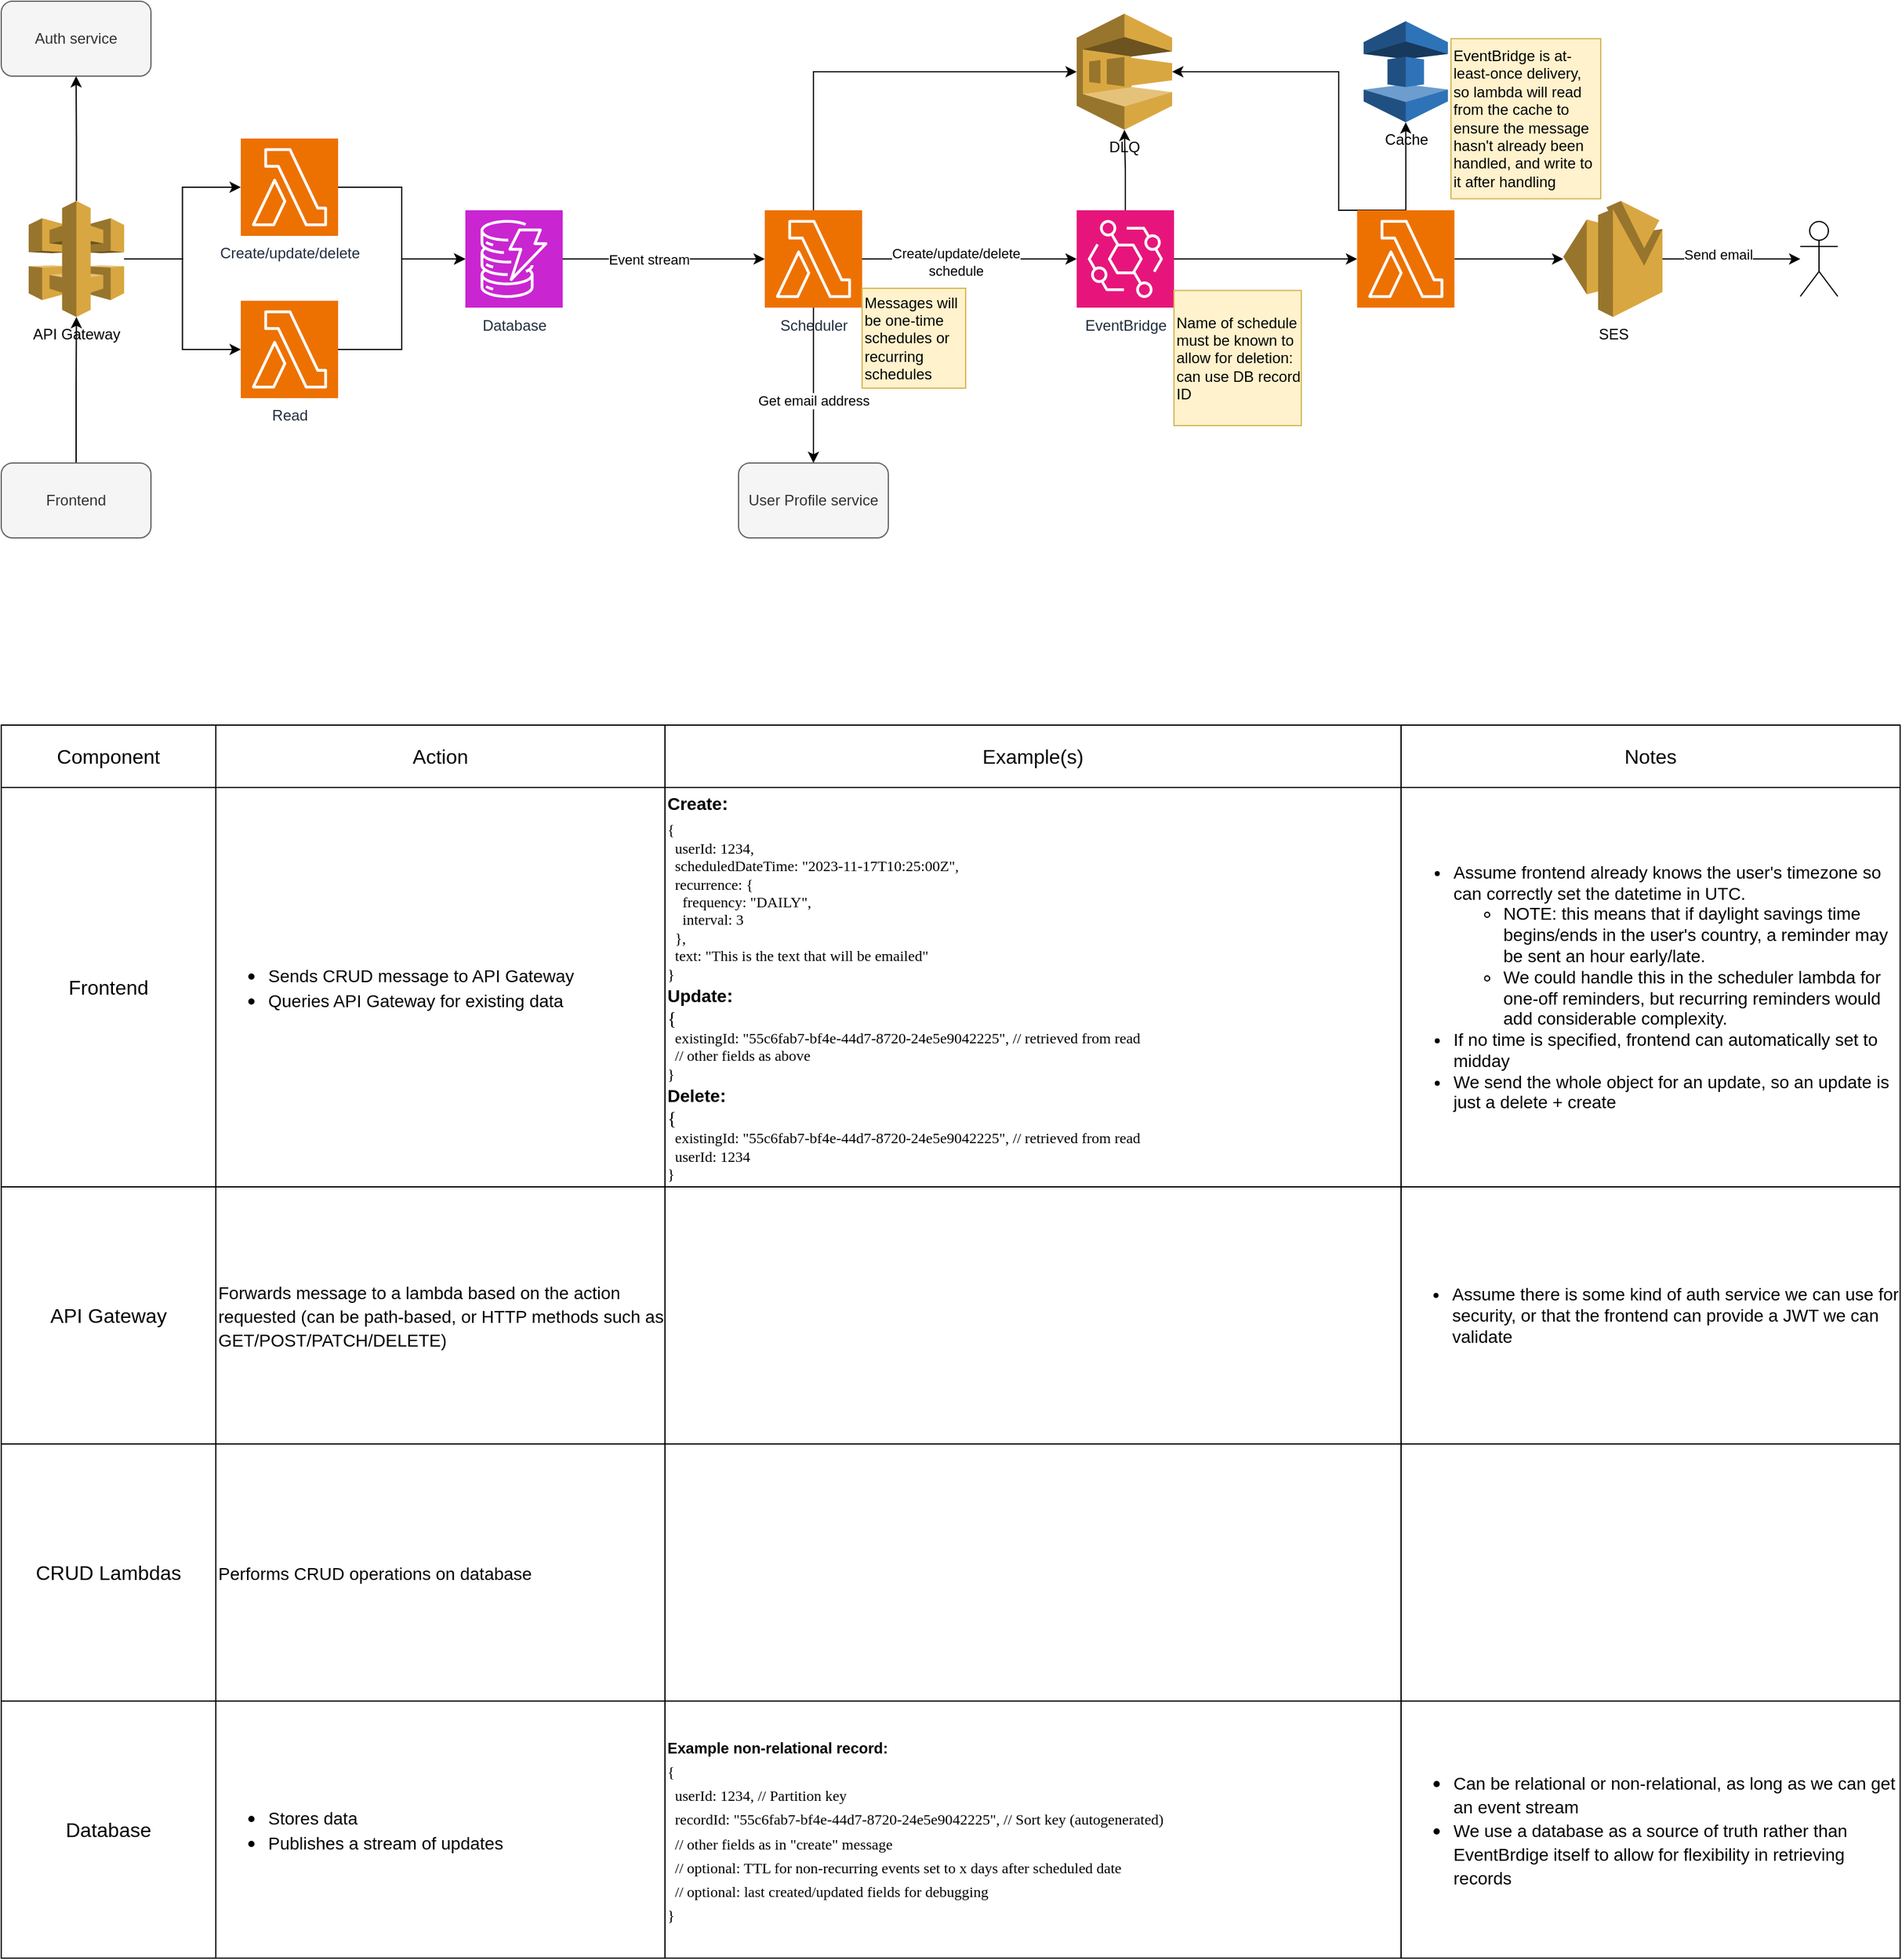 <mxfile version="22.1.2" type="github">
  <diagram name="Page-1" id="npTTlI109EYBto2RsMeF">
    <mxGraphModel dx="1674" dy="782" grid="1" gridSize="10" guides="1" tooltips="1" connect="1" arrows="1" fold="1" page="1" pageScale="1" pageWidth="827" pageHeight="1169" math="0" shadow="0">
      <root>
        <mxCell id="0" />
        <mxCell id="1" parent="0" />
        <mxCell id="xY2N3QJZuRLYCau1LZMu-15" value="" style="edgeStyle=orthogonalEdgeStyle;rounded=0;orthogonalLoop=1;jettySize=auto;html=1;entryX=0;entryY=0.5;entryDx=0;entryDy=0;entryPerimeter=0;" parent="1" source="xY2N3QJZuRLYCau1LZMu-3" target="xY2N3QJZuRLYCau1LZMu-32" edge="1">
          <mxGeometry relative="1" as="geometry">
            <mxPoint x="1080" y="356.5" as="targetPoint" />
          </mxGeometry>
        </mxCell>
        <mxCell id="xY2N3QJZuRLYCau1LZMu-29" value="" style="edgeStyle=orthogonalEdgeStyle;rounded=0;orthogonalLoop=1;jettySize=auto;html=1;" parent="1" source="xY2N3QJZuRLYCau1LZMu-3" target="xY2N3QJZuRLYCau1LZMu-27" edge="1">
          <mxGeometry relative="1" as="geometry" />
        </mxCell>
        <mxCell id="xY2N3QJZuRLYCau1LZMu-3" value="EventBridge" style="sketch=0;points=[[0,0,0],[0.25,0,0],[0.5,0,0],[0.75,0,0],[1,0,0],[0,1,0],[0.25,1,0],[0.5,1,0],[0.75,1,0],[1,1,0],[0,0.25,0],[0,0.5,0],[0,0.75,0],[1,0.25,0],[1,0.5,0],[1,0.75,0]];outlineConnect=0;fontColor=#232F3E;fillColor=#E7157B;strokeColor=#ffffff;dashed=0;verticalLabelPosition=bottom;verticalAlign=top;align=center;html=1;fontSize=12;fontStyle=0;aspect=fixed;shape=mxgraph.aws4.resourceIcon;resIcon=mxgraph.aws4.eventbridge;" parent="1" vertex="1">
          <mxGeometry x="890" y="317.5" width="78" height="78" as="geometry" />
        </mxCell>
        <mxCell id="xY2N3QJZuRLYCau1LZMu-5" value="User Profile service" style="rounded=1;whiteSpace=wrap;html=1;fillColor=#f5f5f5;fontColor=#333333;strokeColor=#666666;" parent="1" vertex="1">
          <mxGeometry x="619" y="520" width="120" height="60" as="geometry" />
        </mxCell>
        <mxCell id="xY2N3QJZuRLYCau1LZMu-11" value="" style="edgeStyle=orthogonalEdgeStyle;rounded=0;orthogonalLoop=1;jettySize=auto;html=1;" parent="1" source="xY2N3QJZuRLYCau1LZMu-7" target="xY2N3QJZuRLYCau1LZMu-10" edge="1">
          <mxGeometry relative="1" as="geometry" />
        </mxCell>
        <mxCell id="xY2N3QJZuRLYCau1LZMu-12" value="Event stream" style="edgeLabel;html=1;align=center;verticalAlign=middle;resizable=0;points=[];" parent="xY2N3QJZuRLYCau1LZMu-11" vertex="1" connectable="0">
          <mxGeometry x="-0.146" relative="1" as="geometry">
            <mxPoint as="offset" />
          </mxGeometry>
        </mxCell>
        <mxCell id="xY2N3QJZuRLYCau1LZMu-7" value="Database" style="sketch=0;points=[[0,0,0],[0.25,0,0],[0.5,0,0],[0.75,0,0],[1,0,0],[0,1,0],[0.25,1,0],[0.5,1,0],[0.75,1,0],[1,1,0],[0,0.25,0],[0,0.5,0],[0,0.75,0],[1,0.25,0],[1,0.5,0],[1,0.75,0]];outlineConnect=0;fontColor=#232F3E;fillColor=#C925D1;strokeColor=#ffffff;dashed=0;verticalLabelPosition=bottom;verticalAlign=top;align=center;html=1;fontSize=12;fontStyle=0;aspect=fixed;shape=mxgraph.aws4.resourceIcon;resIcon=mxgraph.aws4.dynamodb;" parent="1" vertex="1">
          <mxGeometry x="400" y="317.5" width="78" height="78" as="geometry" />
        </mxCell>
        <mxCell id="xY2N3QJZuRLYCau1LZMu-13" value="" style="edgeStyle=orthogonalEdgeStyle;rounded=0;orthogonalLoop=1;jettySize=auto;html=1;" parent="1" source="xY2N3QJZuRLYCau1LZMu-10" target="xY2N3QJZuRLYCau1LZMu-3" edge="1">
          <mxGeometry relative="1" as="geometry" />
        </mxCell>
        <mxCell id="xY2N3QJZuRLYCau1LZMu-14" value="Create/update/delete&lt;br&gt;schedule" style="edgeLabel;html=1;align=center;verticalAlign=middle;resizable=0;points=[];" parent="xY2N3QJZuRLYCau1LZMu-13" vertex="1" connectable="0">
          <mxGeometry x="-0.13" y="-2" relative="1" as="geometry">
            <mxPoint as="offset" />
          </mxGeometry>
        </mxCell>
        <mxCell id="xY2N3QJZuRLYCau1LZMu-39" value="" style="edgeStyle=orthogonalEdgeStyle;rounded=0;orthogonalLoop=1;jettySize=auto;html=1;entryX=0.5;entryY=0;entryDx=0;entryDy=0;" parent="1" source="xY2N3QJZuRLYCau1LZMu-10" target="xY2N3QJZuRLYCau1LZMu-5" edge="1">
          <mxGeometry relative="1" as="geometry" />
        </mxCell>
        <mxCell id="xY2N3QJZuRLYCau1LZMu-40" value="Get email address" style="edgeLabel;html=1;align=center;verticalAlign=middle;resizable=0;points=[];" parent="xY2N3QJZuRLYCau1LZMu-39" vertex="1" connectable="0">
          <mxGeometry x="0.181" relative="1" as="geometry">
            <mxPoint y="1" as="offset" />
          </mxGeometry>
        </mxCell>
        <mxCell id="xY2N3QJZuRLYCau1LZMu-10" value="Scheduler" style="sketch=0;points=[[0,0,0],[0.25,0,0],[0.5,0,0],[0.75,0,0],[1,0,0],[0,1,0],[0.25,1,0],[0.5,1,0],[0.75,1,0],[1,1,0],[0,0.25,0],[0,0.5,0],[0,0.75,0],[1,0.25,0],[1,0.5,0],[1,0.75,0]];outlineConnect=0;fontColor=#232F3E;fillColor=#ED7100;strokeColor=#ffffff;dashed=0;verticalLabelPosition=bottom;verticalAlign=top;align=center;html=1;fontSize=12;fontStyle=0;aspect=fixed;shape=mxgraph.aws4.resourceIcon;resIcon=mxgraph.aws4.lambda;" parent="1" vertex="1">
          <mxGeometry x="640" y="317.5" width="78" height="78" as="geometry" />
        </mxCell>
        <mxCell id="xY2N3QJZuRLYCau1LZMu-20" value="" style="edgeStyle=orthogonalEdgeStyle;rounded=0;orthogonalLoop=1;jettySize=auto;html=1;" parent="1" source="xY2N3QJZuRLYCau1LZMu-16" target="xY2N3QJZuRLYCau1LZMu-24" edge="1">
          <mxGeometry relative="1" as="geometry" />
        </mxCell>
        <mxCell id="xY2N3QJZuRLYCau1LZMu-79" value="" style="edgeStyle=orthogonalEdgeStyle;rounded=0;orthogonalLoop=1;jettySize=auto;html=1;" parent="1" source="xY2N3QJZuRLYCau1LZMu-16" target="xY2N3QJZuRLYCau1LZMu-78" edge="1">
          <mxGeometry relative="1" as="geometry" />
        </mxCell>
        <mxCell id="xY2N3QJZuRLYCau1LZMu-16" value="API Gateway" style="outlineConnect=0;dashed=0;verticalLabelPosition=bottom;verticalAlign=top;align=center;html=1;shape=mxgraph.aws3.api_gateway;fillColor=#D9A741;gradientColor=none;" parent="1" vertex="1">
          <mxGeometry x="50" y="310" width="76.5" height="93" as="geometry" />
        </mxCell>
        <mxCell id="xY2N3QJZuRLYCau1LZMu-23" value="" style="edgeStyle=orthogonalEdgeStyle;rounded=0;orthogonalLoop=1;jettySize=auto;html=1;" parent="1" source="xY2N3QJZuRLYCau1LZMu-18" target="xY2N3QJZuRLYCau1LZMu-7" edge="1">
          <mxGeometry relative="1" as="geometry" />
        </mxCell>
        <mxCell id="xY2N3QJZuRLYCau1LZMu-18" value="Create/update/delete" style="sketch=0;points=[[0,0,0],[0.25,0,0],[0.5,0,0],[0.75,0,0],[1,0,0],[0,1,0],[0.25,1,0],[0.5,1,0],[0.75,1,0],[1,1,0],[0,0.25,0],[0,0.5,0],[0,0.75,0],[1,0.25,0],[1,0.5,0],[1,0.75,0]];outlineConnect=0;fontColor=#232F3E;fillColor=#ED7100;strokeColor=#ffffff;dashed=0;verticalLabelPosition=bottom;verticalAlign=top;align=center;html=1;fontSize=12;fontStyle=0;aspect=fixed;shape=mxgraph.aws4.resourceIcon;resIcon=mxgraph.aws4.lambda;" parent="1" vertex="1">
          <mxGeometry x="220" y="260" width="78" height="78" as="geometry" />
        </mxCell>
        <mxCell id="xY2N3QJZuRLYCau1LZMu-22" value="" style="edgeStyle=orthogonalEdgeStyle;rounded=0;orthogonalLoop=1;jettySize=auto;html=1;" parent="1" source="xY2N3QJZuRLYCau1LZMu-21" target="xY2N3QJZuRLYCau1LZMu-16" edge="1">
          <mxGeometry relative="1" as="geometry" />
        </mxCell>
        <mxCell id="xY2N3QJZuRLYCau1LZMu-21" value="Frontend" style="rounded=1;whiteSpace=wrap;html=1;fillColor=#f5f5f5;fontColor=#333333;strokeColor=#666666;" parent="1" vertex="1">
          <mxGeometry x="28" y="520" width="120" height="60" as="geometry" />
        </mxCell>
        <mxCell id="xY2N3QJZuRLYCau1LZMu-26" style="edgeStyle=orthogonalEdgeStyle;rounded=0;orthogonalLoop=1;jettySize=auto;html=1;" parent="1" source="xY2N3QJZuRLYCau1LZMu-24" target="xY2N3QJZuRLYCau1LZMu-7" edge="1">
          <mxGeometry relative="1" as="geometry" />
        </mxCell>
        <mxCell id="xY2N3QJZuRLYCau1LZMu-24" value="Read" style="sketch=0;points=[[0,0,0],[0.25,0,0],[0.5,0,0],[0.75,0,0],[1,0,0],[0,1,0],[0.25,1,0],[0.5,1,0],[0.75,1,0],[1,1,0],[0,0.25,0],[0,0.5,0],[0,0.75,0],[1,0.25,0],[1,0.5,0],[1,0.75,0]];outlineConnect=0;fontColor=#232F3E;fillColor=#ED7100;strokeColor=#ffffff;dashed=0;verticalLabelPosition=bottom;verticalAlign=top;align=center;html=1;fontSize=12;fontStyle=0;aspect=fixed;shape=mxgraph.aws4.resourceIcon;resIcon=mxgraph.aws4.lambda;" parent="1" vertex="1">
          <mxGeometry x="220" y="390" width="78" height="78" as="geometry" />
        </mxCell>
        <mxCell id="xY2N3QJZuRLYCau1LZMu-25" style="edgeStyle=orthogonalEdgeStyle;rounded=0;orthogonalLoop=1;jettySize=auto;html=1;entryX=0;entryY=0.5;entryDx=0;entryDy=0;entryPerimeter=0;" parent="1" source="xY2N3QJZuRLYCau1LZMu-16" target="xY2N3QJZuRLYCau1LZMu-18" edge="1">
          <mxGeometry relative="1" as="geometry" />
        </mxCell>
        <mxCell id="xY2N3QJZuRLYCau1LZMu-27" value="DLQ" style="outlineConnect=0;dashed=0;verticalLabelPosition=bottom;verticalAlign=top;align=center;html=1;shape=mxgraph.aws3.sqs;fillColor=#D9A741;gradientColor=none;" parent="1" vertex="1">
          <mxGeometry x="890" y="160" width="76.5" height="93" as="geometry" />
        </mxCell>
        <mxCell id="xY2N3QJZuRLYCau1LZMu-28" style="edgeStyle=orthogonalEdgeStyle;rounded=0;orthogonalLoop=1;jettySize=auto;html=1;entryX=1;entryY=0.5;entryDx=0;entryDy=0;entryPerimeter=0;exitX=0.5;exitY=0;exitDx=0;exitDy=0;exitPerimeter=0;" parent="1" source="xY2N3QJZuRLYCau1LZMu-32" target="xY2N3QJZuRLYCau1LZMu-27" edge="1">
          <mxGeometry relative="1" as="geometry">
            <mxPoint x="1119.8" y="310" as="sourcePoint" />
            <Array as="points">
              <mxPoint x="1100" y="318" />
              <mxPoint x="1100" y="207" />
            </Array>
          </mxGeometry>
        </mxCell>
        <mxCell id="xY2N3QJZuRLYCau1LZMu-30" style="edgeStyle=orthogonalEdgeStyle;rounded=0;orthogonalLoop=1;jettySize=auto;html=1;entryX=0;entryY=0.5;entryDx=0;entryDy=0;entryPerimeter=0;" parent="1" source="xY2N3QJZuRLYCau1LZMu-10" target="xY2N3QJZuRLYCau1LZMu-27" edge="1">
          <mxGeometry relative="1" as="geometry">
            <Array as="points">
              <mxPoint x="679" y="207" />
            </Array>
          </mxGeometry>
        </mxCell>
        <mxCell id="xY2N3QJZuRLYCau1LZMu-31" value="Messages will be one-time schedules or recurring schedules" style="rounded=0;whiteSpace=wrap;html=1;fillColor=#fff2cc;strokeColor=#d6b656;align=left;" parent="1" vertex="1">
          <mxGeometry x="718" y="380" width="83" height="80" as="geometry" />
        </mxCell>
        <mxCell id="L6YhbnFNisVWJ-gl-ytB-2" value="" style="edgeStyle=orthogonalEdgeStyle;rounded=0;orthogonalLoop=1;jettySize=auto;html=1;" edge="1" parent="1" source="xY2N3QJZuRLYCau1LZMu-32" target="L6YhbnFNisVWJ-gl-ytB-1">
          <mxGeometry relative="1" as="geometry" />
        </mxCell>
        <mxCell id="L6YhbnFNisVWJ-gl-ytB-9" value="" style="edgeStyle=orthogonalEdgeStyle;rounded=0;orthogonalLoop=1;jettySize=auto;html=1;" edge="1" parent="1" source="xY2N3QJZuRLYCau1LZMu-32" target="L6YhbnFNisVWJ-gl-ytB-8">
          <mxGeometry relative="1" as="geometry" />
        </mxCell>
        <mxCell id="xY2N3QJZuRLYCau1LZMu-32" value="" style="sketch=0;points=[[0,0,0],[0.25,0,0],[0.5,0,0],[0.75,0,0],[1,0,0],[0,1,0],[0.25,1,0],[0.5,1,0],[0.75,1,0],[1,1,0],[0,0.25,0],[0,0.5,0],[0,0.75,0],[1,0.25,0],[1,0.5,0],[1,0.75,0]];outlineConnect=0;fontColor=#232F3E;fillColor=#ED7100;strokeColor=#ffffff;dashed=0;verticalLabelPosition=bottom;verticalAlign=top;align=center;html=1;fontSize=12;fontStyle=0;aspect=fixed;shape=mxgraph.aws4.resourceIcon;resIcon=mxgraph.aws4.lambda;" parent="1" vertex="1">
          <mxGeometry x="1114.75" y="317.5" width="78" height="78" as="geometry" />
        </mxCell>
        <mxCell id="xY2N3QJZuRLYCau1LZMu-41" value="Name of schedule must be known to allow for deletion: can use DB record ID" style="rounded=0;whiteSpace=wrap;html=1;fillColor=#fff2cc;strokeColor=#d6b656;align=left;" parent="1" vertex="1">
          <mxGeometry x="968" y="381.75" width="102" height="108.25" as="geometry" />
        </mxCell>
        <mxCell id="xY2N3QJZuRLYCau1LZMu-47" value="" style="shape=table;startSize=0;container=1;collapsible=0;childLayout=tableLayout;fontSize=16;" parent="1" vertex="1">
          <mxGeometry x="28" y="730" width="1522" height="988" as="geometry" />
        </mxCell>
        <mxCell id="xY2N3QJZuRLYCau1LZMu-48" value="" style="shape=tableRow;horizontal=0;startSize=0;swimlaneHead=0;swimlaneBody=0;strokeColor=inherit;top=0;left=0;bottom=0;right=0;collapsible=0;dropTarget=0;fillColor=none;points=[[0,0.5],[1,0.5]];portConstraint=eastwest;fontSize=16;" parent="xY2N3QJZuRLYCau1LZMu-47" vertex="1">
          <mxGeometry width="1522" height="50" as="geometry" />
        </mxCell>
        <mxCell id="xY2N3QJZuRLYCau1LZMu-49" value="Component" style="shape=partialRectangle;html=1;whiteSpace=wrap;connectable=0;strokeColor=inherit;overflow=hidden;fillColor=none;top=0;left=0;bottom=0;right=0;pointerEvents=1;fontSize=16;" parent="xY2N3QJZuRLYCau1LZMu-48" vertex="1">
          <mxGeometry width="172" height="50" as="geometry">
            <mxRectangle width="172" height="50" as="alternateBounds" />
          </mxGeometry>
        </mxCell>
        <mxCell id="xY2N3QJZuRLYCau1LZMu-50" value="Action" style="shape=partialRectangle;html=1;whiteSpace=wrap;connectable=0;strokeColor=inherit;overflow=hidden;fillColor=none;top=0;left=0;bottom=0;right=0;pointerEvents=1;fontSize=16;" parent="xY2N3QJZuRLYCau1LZMu-48" vertex="1">
          <mxGeometry x="172" width="360" height="50" as="geometry">
            <mxRectangle width="360" height="50" as="alternateBounds" />
          </mxGeometry>
        </mxCell>
        <mxCell id="xY2N3QJZuRLYCau1LZMu-51" value="Example(s)" style="shape=partialRectangle;html=1;whiteSpace=wrap;connectable=0;strokeColor=inherit;overflow=hidden;fillColor=none;top=0;left=0;bottom=0;right=0;pointerEvents=1;fontSize=16;" parent="xY2N3QJZuRLYCau1LZMu-48" vertex="1">
          <mxGeometry x="532" width="590" height="50" as="geometry">
            <mxRectangle width="590" height="50" as="alternateBounds" />
          </mxGeometry>
        </mxCell>
        <mxCell id="xY2N3QJZuRLYCau1LZMu-64" value="Notes" style="shape=partialRectangle;html=1;whiteSpace=wrap;connectable=0;strokeColor=inherit;overflow=hidden;fillColor=none;top=0;left=0;bottom=0;right=0;pointerEvents=1;fontSize=16;" parent="xY2N3QJZuRLYCau1LZMu-48" vertex="1">
          <mxGeometry x="1122" width="400" height="50" as="geometry">
            <mxRectangle width="400" height="50" as="alternateBounds" />
          </mxGeometry>
        </mxCell>
        <mxCell id="xY2N3QJZuRLYCau1LZMu-52" value="" style="shape=tableRow;horizontal=0;startSize=0;swimlaneHead=0;swimlaneBody=0;strokeColor=inherit;top=0;left=0;bottom=0;right=0;collapsible=0;dropTarget=0;fillColor=none;points=[[0,0.5],[1,0.5]];portConstraint=eastwest;fontSize=16;" parent="xY2N3QJZuRLYCau1LZMu-47" vertex="1">
          <mxGeometry y="50" width="1522" height="320" as="geometry" />
        </mxCell>
        <mxCell id="xY2N3QJZuRLYCau1LZMu-53" value="Frontend" style="shape=partialRectangle;html=1;whiteSpace=wrap;connectable=0;strokeColor=inherit;overflow=hidden;fillColor=none;top=0;left=0;bottom=0;right=0;pointerEvents=1;fontSize=16;" parent="xY2N3QJZuRLYCau1LZMu-52" vertex="1">
          <mxGeometry width="172" height="320" as="geometry">
            <mxRectangle width="172" height="320" as="alternateBounds" />
          </mxGeometry>
        </mxCell>
        <mxCell id="xY2N3QJZuRLYCau1LZMu-54" value="&lt;ul&gt;&lt;li&gt;&lt;font style=&quot;font-size: 14px;&quot;&gt;Sends CRUD message to API Gateway&lt;/font&gt;&lt;/li&gt;&lt;li&gt;&lt;font style=&quot;font-size: 14px;&quot;&gt;Queries API Gateway for existing data&lt;/font&gt;&lt;/li&gt;&lt;/ul&gt;" style="shape=partialRectangle;html=1;whiteSpace=wrap;connectable=0;strokeColor=inherit;overflow=hidden;fillColor=none;top=0;left=0;bottom=0;right=0;pointerEvents=1;fontSize=16;align=left;" parent="xY2N3QJZuRLYCau1LZMu-52" vertex="1">
          <mxGeometry x="172" width="360" height="320" as="geometry">
            <mxRectangle width="360" height="320" as="alternateBounds" />
          </mxGeometry>
        </mxCell>
        <mxCell id="xY2N3QJZuRLYCau1LZMu-55" value="&lt;div style=&quot;border-color: var(--border-color);&quot;&gt;&lt;b style=&quot;&quot;&gt;&lt;font style=&quot;font-size: 14px;&quot;&gt;Create&lt;/font&gt;&lt;span style=&quot;font-size: 15px;&quot;&gt;:&lt;/span&gt;&lt;/b&gt;&lt;/div&gt;&lt;div style=&quot;border-color: var(--border-color);&quot;&gt;&lt;font style=&quot;font-size: 12px;&quot; face=&quot;Lucida Console&quot;&gt;{&lt;/font&gt;&lt;/div&gt;&lt;div style=&quot;border-color: var(--border-color); font-family: &amp;quot;Lucida Console&amp;quot;; font-size: 12px;&quot;&gt;&amp;nbsp; userId: 1234,&lt;/div&gt;&lt;div style=&quot;border-color: var(--border-color); font-family: &amp;quot;Lucida Console&amp;quot;; font-size: 12px;&quot;&gt;&amp;nbsp; scheduledDateTime: &quot;2023-11-17T10:25:00Z&quot;,&lt;/div&gt;&lt;div style=&quot;border-color: var(--border-color); font-family: &amp;quot;Lucida Console&amp;quot;; font-size: 12px;&quot;&gt;&amp;nbsp; recurrence: {&lt;/div&gt;&lt;div style=&quot;border-color: var(--border-color); font-family: &amp;quot;Lucida Console&amp;quot;; font-size: 12px;&quot;&gt;&amp;nbsp; &amp;nbsp; frequency: &quot;DAILY&quot;,&lt;/div&gt;&lt;div style=&quot;border-color: var(--border-color); font-family: &amp;quot;Lucida Console&amp;quot;; font-size: 12px;&quot;&gt;&amp;nbsp; &amp;nbsp; interval: 3&lt;/div&gt;&lt;div style=&quot;border-color: var(--border-color); font-family: &amp;quot;Lucida Console&amp;quot;; font-size: 12px;&quot;&gt;&amp;nbsp; },&lt;/div&gt;&lt;div style=&quot;border-color: var(--border-color); font-family: &amp;quot;Lucida Console&amp;quot;; font-size: 12px;&quot;&gt;&amp;nbsp; text: &quot;This is the text that will be emailed&quot;&lt;/div&gt;&lt;div style=&quot;border-color: var(--border-color); font-family: &amp;quot;Lucida Console&amp;quot;; font-size: 12px;&quot;&gt;}&lt;/div&gt;&lt;div style=&quot;border-color: var(--border-color);&quot;&gt;&lt;font style=&quot;&quot;&gt;&lt;b style=&quot;&quot;&gt;&lt;font style=&quot;font-size: 14px;&quot;&gt;Update&lt;/font&gt;&lt;span style=&quot;font-size: 15px;&quot;&gt;:&lt;/span&gt;&lt;/b&gt;&lt;/font&gt;&lt;/div&gt;&lt;div style=&quot;border-color: var(--border-color); font-family: &amp;quot;Lucida Console&amp;quot;; font-size: 15px;&quot;&gt;{&lt;/div&gt;&lt;div style=&quot;border-color: var(--border-color); font-family: &amp;quot;Lucida Console&amp;quot;; font-size: 12px;&quot;&gt;&amp;nbsp; existingId: &quot;55c6fab7-bf4e-44d7-8720-24e5e9042225&quot;,&amp;nbsp;&lt;span style=&quot;background-color: initial;&quot;&gt;// retrieved from read&lt;/span&gt;&lt;br&gt;&lt;/div&gt;&lt;div style=&quot;border-color: var(--border-color); font-family: &amp;quot;Lucida Console&amp;quot;; font-size: 12px;&quot;&gt;&amp;nbsp; // other fields as above&lt;/div&gt;&lt;div style=&quot;border-color: var(--border-color); font-family: &amp;quot;Lucida Console&amp;quot;; font-size: 12px;&quot;&gt;}&lt;/div&gt;&lt;div style=&quot;border-color: var(--border-color); font-family: &amp;quot;Lucida Console&amp;quot;;&quot;&gt;&lt;div style=&quot;border-color: var(--border-color); font-family: Helvetica;&quot;&gt;&lt;font style=&quot;border-color: var(--border-color);&quot;&gt;&lt;b style=&quot;border-color: var(--border-color);&quot;&gt;&lt;font style=&quot;font-size: 14px;&quot;&gt;Delete&lt;/font&gt;&lt;span style=&quot;font-size: 15px;&quot;&gt;:&lt;/span&gt;&lt;/b&gt;&lt;/font&gt;&lt;/div&gt;&lt;div style=&quot;font-size: 15px; border-color: var(--border-color);&quot;&gt;{&lt;/div&gt;&lt;div style=&quot;font-size: 12px; border-color: var(--border-color);&quot;&gt;&amp;nbsp; existingId: &quot;55c6fab7-bf4e-44d7-8720-24e5e9042225&quot;, // retrieved from read&lt;br style=&quot;border-color: var(--border-color);&quot;&gt;&lt;/div&gt;&lt;div style=&quot;font-size: 12px; border-color: var(--border-color);&quot;&gt;&amp;nbsp; userId: 1234&lt;/div&gt;&lt;div style=&quot;font-size: 12px; border-color: var(--border-color);&quot;&gt;&lt;span style=&quot;background-color: initial;&quot;&gt;}&lt;/span&gt;&lt;br&gt;&lt;/div&gt;&lt;/div&gt;" style="shape=partialRectangle;html=1;whiteSpace=wrap;connectable=0;strokeColor=inherit;overflow=hidden;fillColor=none;top=0;left=0;bottom=0;right=0;pointerEvents=1;fontSize=16;align=left;" parent="xY2N3QJZuRLYCau1LZMu-52" vertex="1">
          <mxGeometry x="532" width="590" height="320" as="geometry">
            <mxRectangle width="590" height="320" as="alternateBounds" />
          </mxGeometry>
        </mxCell>
        <mxCell id="xY2N3QJZuRLYCau1LZMu-65" value="&lt;div style=&quot;font-size: 14px;&quot;&gt;&lt;ul&gt;&lt;li&gt;Assume frontend already knows the user&#39;s timezone so can correctly set the datetime in UTC.&lt;/li&gt;&lt;ul&gt;&lt;li&gt;NOTE: this means that if daylight savings time begins/ends in the user&#39;s country, a reminder may be sent an hour early/late.&lt;/li&gt;&lt;li&gt;We could handle this in the scheduler lambda for one-off reminders, but recurring reminders would add considerable complexity.&lt;/li&gt;&lt;/ul&gt;&lt;li&gt;If no time is specified, frontend can automatically set to midday&lt;/li&gt;&lt;li&gt;We send the whole object for an update, so an update is just a delete + create&lt;/li&gt;&lt;/ul&gt;&lt;/div&gt;" style="shape=partialRectangle;html=1;whiteSpace=wrap;connectable=0;strokeColor=inherit;overflow=hidden;fillColor=none;top=0;left=0;bottom=0;right=0;pointerEvents=1;fontSize=16;align=left;" parent="xY2N3QJZuRLYCau1LZMu-52" vertex="1">
          <mxGeometry x="1122" width="400" height="320" as="geometry">
            <mxRectangle width="400" height="320" as="alternateBounds" />
          </mxGeometry>
        </mxCell>
        <mxCell id="xY2N3QJZuRLYCau1LZMu-56" value="" style="shape=tableRow;horizontal=0;startSize=0;swimlaneHead=0;swimlaneBody=0;strokeColor=inherit;top=0;left=0;bottom=0;right=0;collapsible=0;dropTarget=0;fillColor=none;points=[[0,0.5],[1,0.5]];portConstraint=eastwest;fontSize=16;" parent="xY2N3QJZuRLYCau1LZMu-47" vertex="1">
          <mxGeometry y="370" width="1522" height="206" as="geometry" />
        </mxCell>
        <mxCell id="xY2N3QJZuRLYCau1LZMu-57" value="API Gateway" style="shape=partialRectangle;html=1;whiteSpace=wrap;connectable=0;strokeColor=inherit;overflow=hidden;fillColor=none;top=0;left=0;bottom=0;right=0;pointerEvents=1;fontSize=16;" parent="xY2N3QJZuRLYCau1LZMu-56" vertex="1">
          <mxGeometry width="172" height="206" as="geometry">
            <mxRectangle width="172" height="206" as="alternateBounds" />
          </mxGeometry>
        </mxCell>
        <mxCell id="xY2N3QJZuRLYCau1LZMu-58" value="&lt;font style=&quot;font-size: 14px;&quot;&gt;Forwards message to a lambda based on the action requested (can be path-based, or HTTP methods such as GET/POST/PATCH/DELETE)&lt;/font&gt;" style="shape=partialRectangle;html=1;whiteSpace=wrap;connectable=0;strokeColor=inherit;overflow=hidden;fillColor=none;top=0;left=0;bottom=0;right=0;pointerEvents=1;fontSize=16;align=left;" parent="xY2N3QJZuRLYCau1LZMu-56" vertex="1">
          <mxGeometry x="172" width="360" height="206" as="geometry">
            <mxRectangle width="360" height="206" as="alternateBounds" />
          </mxGeometry>
        </mxCell>
        <mxCell id="xY2N3QJZuRLYCau1LZMu-59" value="" style="shape=partialRectangle;html=1;whiteSpace=wrap;connectable=0;strokeColor=inherit;overflow=hidden;fillColor=none;top=0;left=0;bottom=0;right=0;pointerEvents=1;fontSize=16;" parent="xY2N3QJZuRLYCau1LZMu-56" vertex="1">
          <mxGeometry x="532" width="590" height="206" as="geometry">
            <mxRectangle width="590" height="206" as="alternateBounds" />
          </mxGeometry>
        </mxCell>
        <mxCell id="xY2N3QJZuRLYCau1LZMu-66" value="&lt;ul style=&quot;border-color: var(--border-color); font-size: 14px; text-align: left;&quot;&gt;&lt;li style=&quot;border-color: var(--border-color);&quot;&gt;Assume there is some kind of auth service we can use for security, or that the frontend can provide a JWT we can validate&lt;/li&gt;&lt;/ul&gt;" style="shape=partialRectangle;html=1;whiteSpace=wrap;connectable=0;strokeColor=inherit;overflow=hidden;fillColor=none;top=0;left=0;bottom=0;right=0;pointerEvents=1;fontSize=16;" parent="xY2N3QJZuRLYCau1LZMu-56" vertex="1">
          <mxGeometry x="1122" width="400" height="206" as="geometry">
            <mxRectangle width="400" height="206" as="alternateBounds" />
          </mxGeometry>
        </mxCell>
        <mxCell id="xY2N3QJZuRLYCau1LZMu-73" style="shape=tableRow;horizontal=0;startSize=0;swimlaneHead=0;swimlaneBody=0;strokeColor=inherit;top=0;left=0;bottom=0;right=0;collapsible=0;dropTarget=0;fillColor=none;points=[[0,0.5],[1,0.5]];portConstraint=eastwest;fontSize=16;" parent="xY2N3QJZuRLYCau1LZMu-47" vertex="1">
          <mxGeometry y="576" width="1522" height="206" as="geometry" />
        </mxCell>
        <mxCell id="xY2N3QJZuRLYCau1LZMu-74" value="CRUD Lambdas" style="shape=partialRectangle;html=1;whiteSpace=wrap;connectable=0;strokeColor=inherit;overflow=hidden;fillColor=none;top=0;left=0;bottom=0;right=0;pointerEvents=1;fontSize=16;" parent="xY2N3QJZuRLYCau1LZMu-73" vertex="1">
          <mxGeometry width="172" height="206" as="geometry">
            <mxRectangle width="172" height="206" as="alternateBounds" />
          </mxGeometry>
        </mxCell>
        <mxCell id="xY2N3QJZuRLYCau1LZMu-75" value="&lt;font style=&quot;font-size: 14px;&quot;&gt;Performs CRUD operations on database&lt;/font&gt;" style="shape=partialRectangle;html=1;whiteSpace=wrap;connectable=0;strokeColor=inherit;overflow=hidden;fillColor=none;top=0;left=0;bottom=0;right=0;pointerEvents=1;fontSize=16;align=left;" parent="xY2N3QJZuRLYCau1LZMu-73" vertex="1">
          <mxGeometry x="172" width="360" height="206" as="geometry">
            <mxRectangle width="360" height="206" as="alternateBounds" />
          </mxGeometry>
        </mxCell>
        <mxCell id="xY2N3QJZuRLYCau1LZMu-76" style="shape=partialRectangle;html=1;whiteSpace=wrap;connectable=0;strokeColor=inherit;overflow=hidden;fillColor=none;top=0;left=0;bottom=0;right=0;pointerEvents=1;fontSize=16;" parent="xY2N3QJZuRLYCau1LZMu-73" vertex="1">
          <mxGeometry x="532" width="590" height="206" as="geometry">
            <mxRectangle width="590" height="206" as="alternateBounds" />
          </mxGeometry>
        </mxCell>
        <mxCell id="xY2N3QJZuRLYCau1LZMu-77" style="shape=partialRectangle;html=1;whiteSpace=wrap;connectable=0;strokeColor=inherit;overflow=hidden;fillColor=none;top=0;left=0;bottom=0;right=0;pointerEvents=1;fontSize=16;" parent="xY2N3QJZuRLYCau1LZMu-73" vertex="1">
          <mxGeometry x="1122" width="400" height="206" as="geometry">
            <mxRectangle width="400" height="206" as="alternateBounds" />
          </mxGeometry>
        </mxCell>
        <mxCell id="xY2N3QJZuRLYCau1LZMu-68" style="shape=tableRow;horizontal=0;startSize=0;swimlaneHead=0;swimlaneBody=0;strokeColor=inherit;top=0;left=0;bottom=0;right=0;collapsible=0;dropTarget=0;fillColor=none;points=[[0,0.5],[1,0.5]];portConstraint=eastwest;fontSize=16;" parent="xY2N3QJZuRLYCau1LZMu-47" vertex="1">
          <mxGeometry y="782" width="1522" height="206" as="geometry" />
        </mxCell>
        <mxCell id="xY2N3QJZuRLYCau1LZMu-69" value="Database" style="shape=partialRectangle;html=1;whiteSpace=wrap;connectable=0;strokeColor=inherit;overflow=hidden;fillColor=none;top=0;left=0;bottom=0;right=0;pointerEvents=1;fontSize=16;" parent="xY2N3QJZuRLYCau1LZMu-68" vertex="1">
          <mxGeometry width="172" height="206" as="geometry">
            <mxRectangle width="172" height="206" as="alternateBounds" />
          </mxGeometry>
        </mxCell>
        <mxCell id="xY2N3QJZuRLYCau1LZMu-70" value="&lt;ul&gt;&lt;li&gt;&lt;font style=&quot;font-size: 14px;&quot;&gt;Stores data&lt;/font&gt;&lt;/li&gt;&lt;li&gt;&lt;font style=&quot;font-size: 14px;&quot;&gt;Publishes a stream of updates&lt;/font&gt;&lt;/li&gt;&lt;/ul&gt;" style="shape=partialRectangle;html=1;whiteSpace=wrap;connectable=0;strokeColor=inherit;overflow=hidden;fillColor=none;top=0;left=0;bottom=0;right=0;pointerEvents=1;fontSize=16;align=left;" parent="xY2N3QJZuRLYCau1LZMu-68" vertex="1">
          <mxGeometry x="172" width="360" height="206" as="geometry">
            <mxRectangle width="360" height="206" as="alternateBounds" />
          </mxGeometry>
        </mxCell>
        <mxCell id="xY2N3QJZuRLYCau1LZMu-71" value="&lt;font style=&quot;font-size: 12px;&quot;&gt;&lt;b style=&quot;font-size: 12px;&quot;&gt;Example non-relational record:&lt;br&gt;&lt;/b&gt;&lt;font style=&quot;&quot; face=&quot;Lucida Console&quot;&gt;&lt;font style=&quot;font-size: 12px;&quot;&gt;{&lt;/font&gt;&lt;br&gt;&amp;nbsp; userId: 1234, // Partition key&lt;br&gt;&lt;span style=&quot;font-size: 12px;&quot;&gt;&amp;nbsp; recordId: &quot;55c6fab7-bf4e-44d7-8720-24e5e9042225&quot;,&amp;nbsp;&lt;/span&gt;&lt;span style=&quot;font-size: 12px;&quot;&gt;// Sort key (autogenerated)&lt;/span&gt;&lt;br&gt;&lt;span style=&quot;font-size: 12px;&quot;&gt;&amp;nbsp; // other fields as in &quot;create&quot; message&lt;/span&gt;&lt;br&gt;&lt;span style=&quot;font-size: 12px;&quot;&gt;&amp;nbsp; // optional: TTL for non-recurring events set to x days after scheduled date&lt;/span&gt;&lt;br&gt;&lt;span style=&quot;font-size: 12px;&quot;&gt;&amp;nbsp; // optional: last created/updated fields for debugging&lt;/span&gt;&lt;br&gt;&lt;span style=&quot;font-size: 12px;&quot;&gt;}&lt;/span&gt;&lt;/font&gt;&lt;/font&gt;" style="shape=partialRectangle;html=1;whiteSpace=wrap;connectable=0;strokeColor=inherit;overflow=hidden;fillColor=none;top=0;left=0;bottom=0;right=0;pointerEvents=1;fontSize=16;align=left;" parent="xY2N3QJZuRLYCau1LZMu-68" vertex="1">
          <mxGeometry x="532" width="590" height="206" as="geometry">
            <mxRectangle width="590" height="206" as="alternateBounds" />
          </mxGeometry>
        </mxCell>
        <mxCell id="xY2N3QJZuRLYCau1LZMu-72" value="&lt;ul&gt;&lt;li&gt;&lt;font style=&quot;font-size: 14px;&quot;&gt;Can be relational or non-relational, as long as we can get an event stream&lt;/font&gt;&lt;/li&gt;&lt;li&gt;&lt;font style=&quot;font-size: 14px;&quot;&gt;We use a database as a source of truth rather than EventBrdige itself to allow for flexibility in retrieving records&lt;/font&gt;&lt;/li&gt;&lt;/ul&gt;" style="shape=partialRectangle;html=1;whiteSpace=wrap;connectable=0;strokeColor=inherit;overflow=hidden;fillColor=none;top=0;left=0;bottom=0;right=0;pointerEvents=1;fontSize=16;align=left;" parent="xY2N3QJZuRLYCau1LZMu-68" vertex="1">
          <mxGeometry x="1122" width="400" height="206" as="geometry">
            <mxRectangle width="400" height="206" as="alternateBounds" />
          </mxGeometry>
        </mxCell>
        <mxCell id="xY2N3QJZuRLYCau1LZMu-78" value="Auth service" style="rounded=1;whiteSpace=wrap;html=1;fillColor=#f5f5f5;fontColor=#333333;strokeColor=#666666;" parent="1" vertex="1">
          <mxGeometry x="28" y="150" width="120" height="60" as="geometry" />
        </mxCell>
        <mxCell id="L6YhbnFNisVWJ-gl-ytB-1" value="Cache" style="outlineConnect=0;dashed=0;verticalLabelPosition=bottom;verticalAlign=top;align=center;html=1;shape=mxgraph.aws3.elasticache;fillColor=#2E73B8;gradientColor=none;" vertex="1" parent="1">
          <mxGeometry x="1120" y="166" width="67.5" height="81" as="geometry" />
        </mxCell>
        <mxCell id="L6YhbnFNisVWJ-gl-ytB-3" value="EventBridge is at-least-once delivery, so lambda will read from the cache to ensure the message hasn&#39;t already been handled, and write to it after handling" style="rounded=0;whiteSpace=wrap;html=1;fillColor=#fff2cc;strokeColor=#d6b656;align=left;" vertex="1" parent="1">
          <mxGeometry x="1190" y="180" width="120" height="128.25" as="geometry" />
        </mxCell>
        <mxCell id="L6YhbnFNisVWJ-gl-ytB-11" value="" style="edgeStyle=orthogonalEdgeStyle;rounded=0;orthogonalLoop=1;jettySize=auto;html=1;" edge="1" parent="1" source="L6YhbnFNisVWJ-gl-ytB-8" target="L6YhbnFNisVWJ-gl-ytB-10">
          <mxGeometry relative="1" as="geometry" />
        </mxCell>
        <mxCell id="L6YhbnFNisVWJ-gl-ytB-12" value="Send email" style="edgeLabel;html=1;align=center;verticalAlign=middle;resizable=0;points=[];" vertex="1" connectable="0" parent="L6YhbnFNisVWJ-gl-ytB-11">
          <mxGeometry x="-0.225" y="4" relative="1" as="geometry">
            <mxPoint x="1" as="offset" />
          </mxGeometry>
        </mxCell>
        <mxCell id="L6YhbnFNisVWJ-gl-ytB-8" value="SES" style="outlineConnect=0;dashed=0;verticalLabelPosition=bottom;verticalAlign=top;align=center;html=1;shape=mxgraph.aws3.ses;fillColor=#D9A741;gradientColor=none;" vertex="1" parent="1">
          <mxGeometry x="1280" y="310" width="79.5" height="93" as="geometry" />
        </mxCell>
        <mxCell id="L6YhbnFNisVWJ-gl-ytB-10" value="" style="shape=umlActor;verticalLabelPosition=bottom;verticalAlign=top;html=1;outlineConnect=0;" vertex="1" parent="1">
          <mxGeometry x="1470" y="326.5" width="30" height="60" as="geometry" />
        </mxCell>
      </root>
    </mxGraphModel>
  </diagram>
</mxfile>
